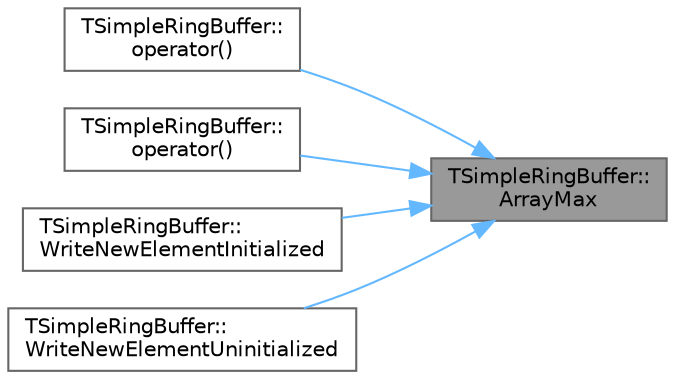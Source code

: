 digraph "TSimpleRingBuffer::ArrayMax"
{
 // INTERACTIVE_SVG=YES
 // LATEX_PDF_SIZE
  bgcolor="transparent";
  edge [fontname=Helvetica,fontsize=10,labelfontname=Helvetica,labelfontsize=10];
  node [fontname=Helvetica,fontsize=10,shape=box,height=0.2,width=0.4];
  rankdir="RL";
  Node1 [id="Node000001",label="TSimpleRingBuffer::\lArrayMax",height=0.2,width=0.4,color="gray40", fillcolor="grey60", style="filled", fontcolor="black",tooltip=" "];
  Node1 -> Node2 [id="edge1_Node000001_Node000002",dir="back",color="steelblue1",style="solid",tooltip=" "];
  Node2 [id="Node000002",label="TSimpleRingBuffer::\loperator()",height=0.2,width=0.4,color="grey40", fillcolor="white", style="filled",URL="$de/d97/classTSimpleRingBuffer.html#aba1a69ff68dbf6004fc72c3adcb78cfd",tooltip=" "];
  Node1 -> Node3 [id="edge2_Node000001_Node000003",dir="back",color="steelblue1",style="solid",tooltip=" "];
  Node3 [id="Node000003",label="TSimpleRingBuffer::\loperator()",height=0.2,width=0.4,color="grey40", fillcolor="white", style="filled",URL="$de/d97/classTSimpleRingBuffer.html#ae3a4229246892293f61fb029be44723c",tooltip=" "];
  Node1 -> Node4 [id="edge3_Node000001_Node000004",dir="back",color="steelblue1",style="solid",tooltip=" "];
  Node4 [id="Node000004",label="TSimpleRingBuffer::\lWriteNewElementInitialized",height=0.2,width=0.4,color="grey40", fillcolor="white", style="filled",URL="$de/d97/classTSimpleRingBuffer.html#ab4ecf43b09162bfbe8aa090a2be459a2",tooltip=" "];
  Node1 -> Node5 [id="edge4_Node000001_Node000005",dir="back",color="steelblue1",style="solid",tooltip=" "];
  Node5 [id="Node000005",label="TSimpleRingBuffer::\lWriteNewElementUninitialized",height=0.2,width=0.4,color="grey40", fillcolor="white", style="filled",URL="$de/d97/classTSimpleRingBuffer.html#a67db4bdb5f50fed29d6fd41a9c7d919e",tooltip=" "];
}
